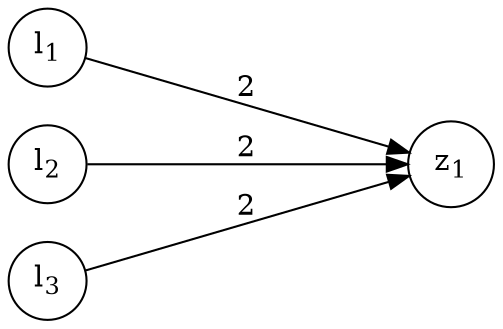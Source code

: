 digraph mcculloch_pitts {
	rankdir=LR;
	//splines=false;
	//concentrate=true;
	ranksep = 2.0;

	node [shape = circle];

	subgraph L {
		l_1 [label = <l<SUB>1</SUB>>]
		l_2 [label = <l<SUB>2</SUB>>]
		l_3 [label = <l<SUB>3</SUB>>]
	}

	subgraph Z { 
		z_1 [label = <z<SUB>1</SUB>>]

		l_1 -> z_1 [ label = 2, weight=1 ]
		l_2 -> z_1 [ label = 2, weight=1 ]
		l_3 -> z_1 [ label = 2, weight=1 ]
	}

}

